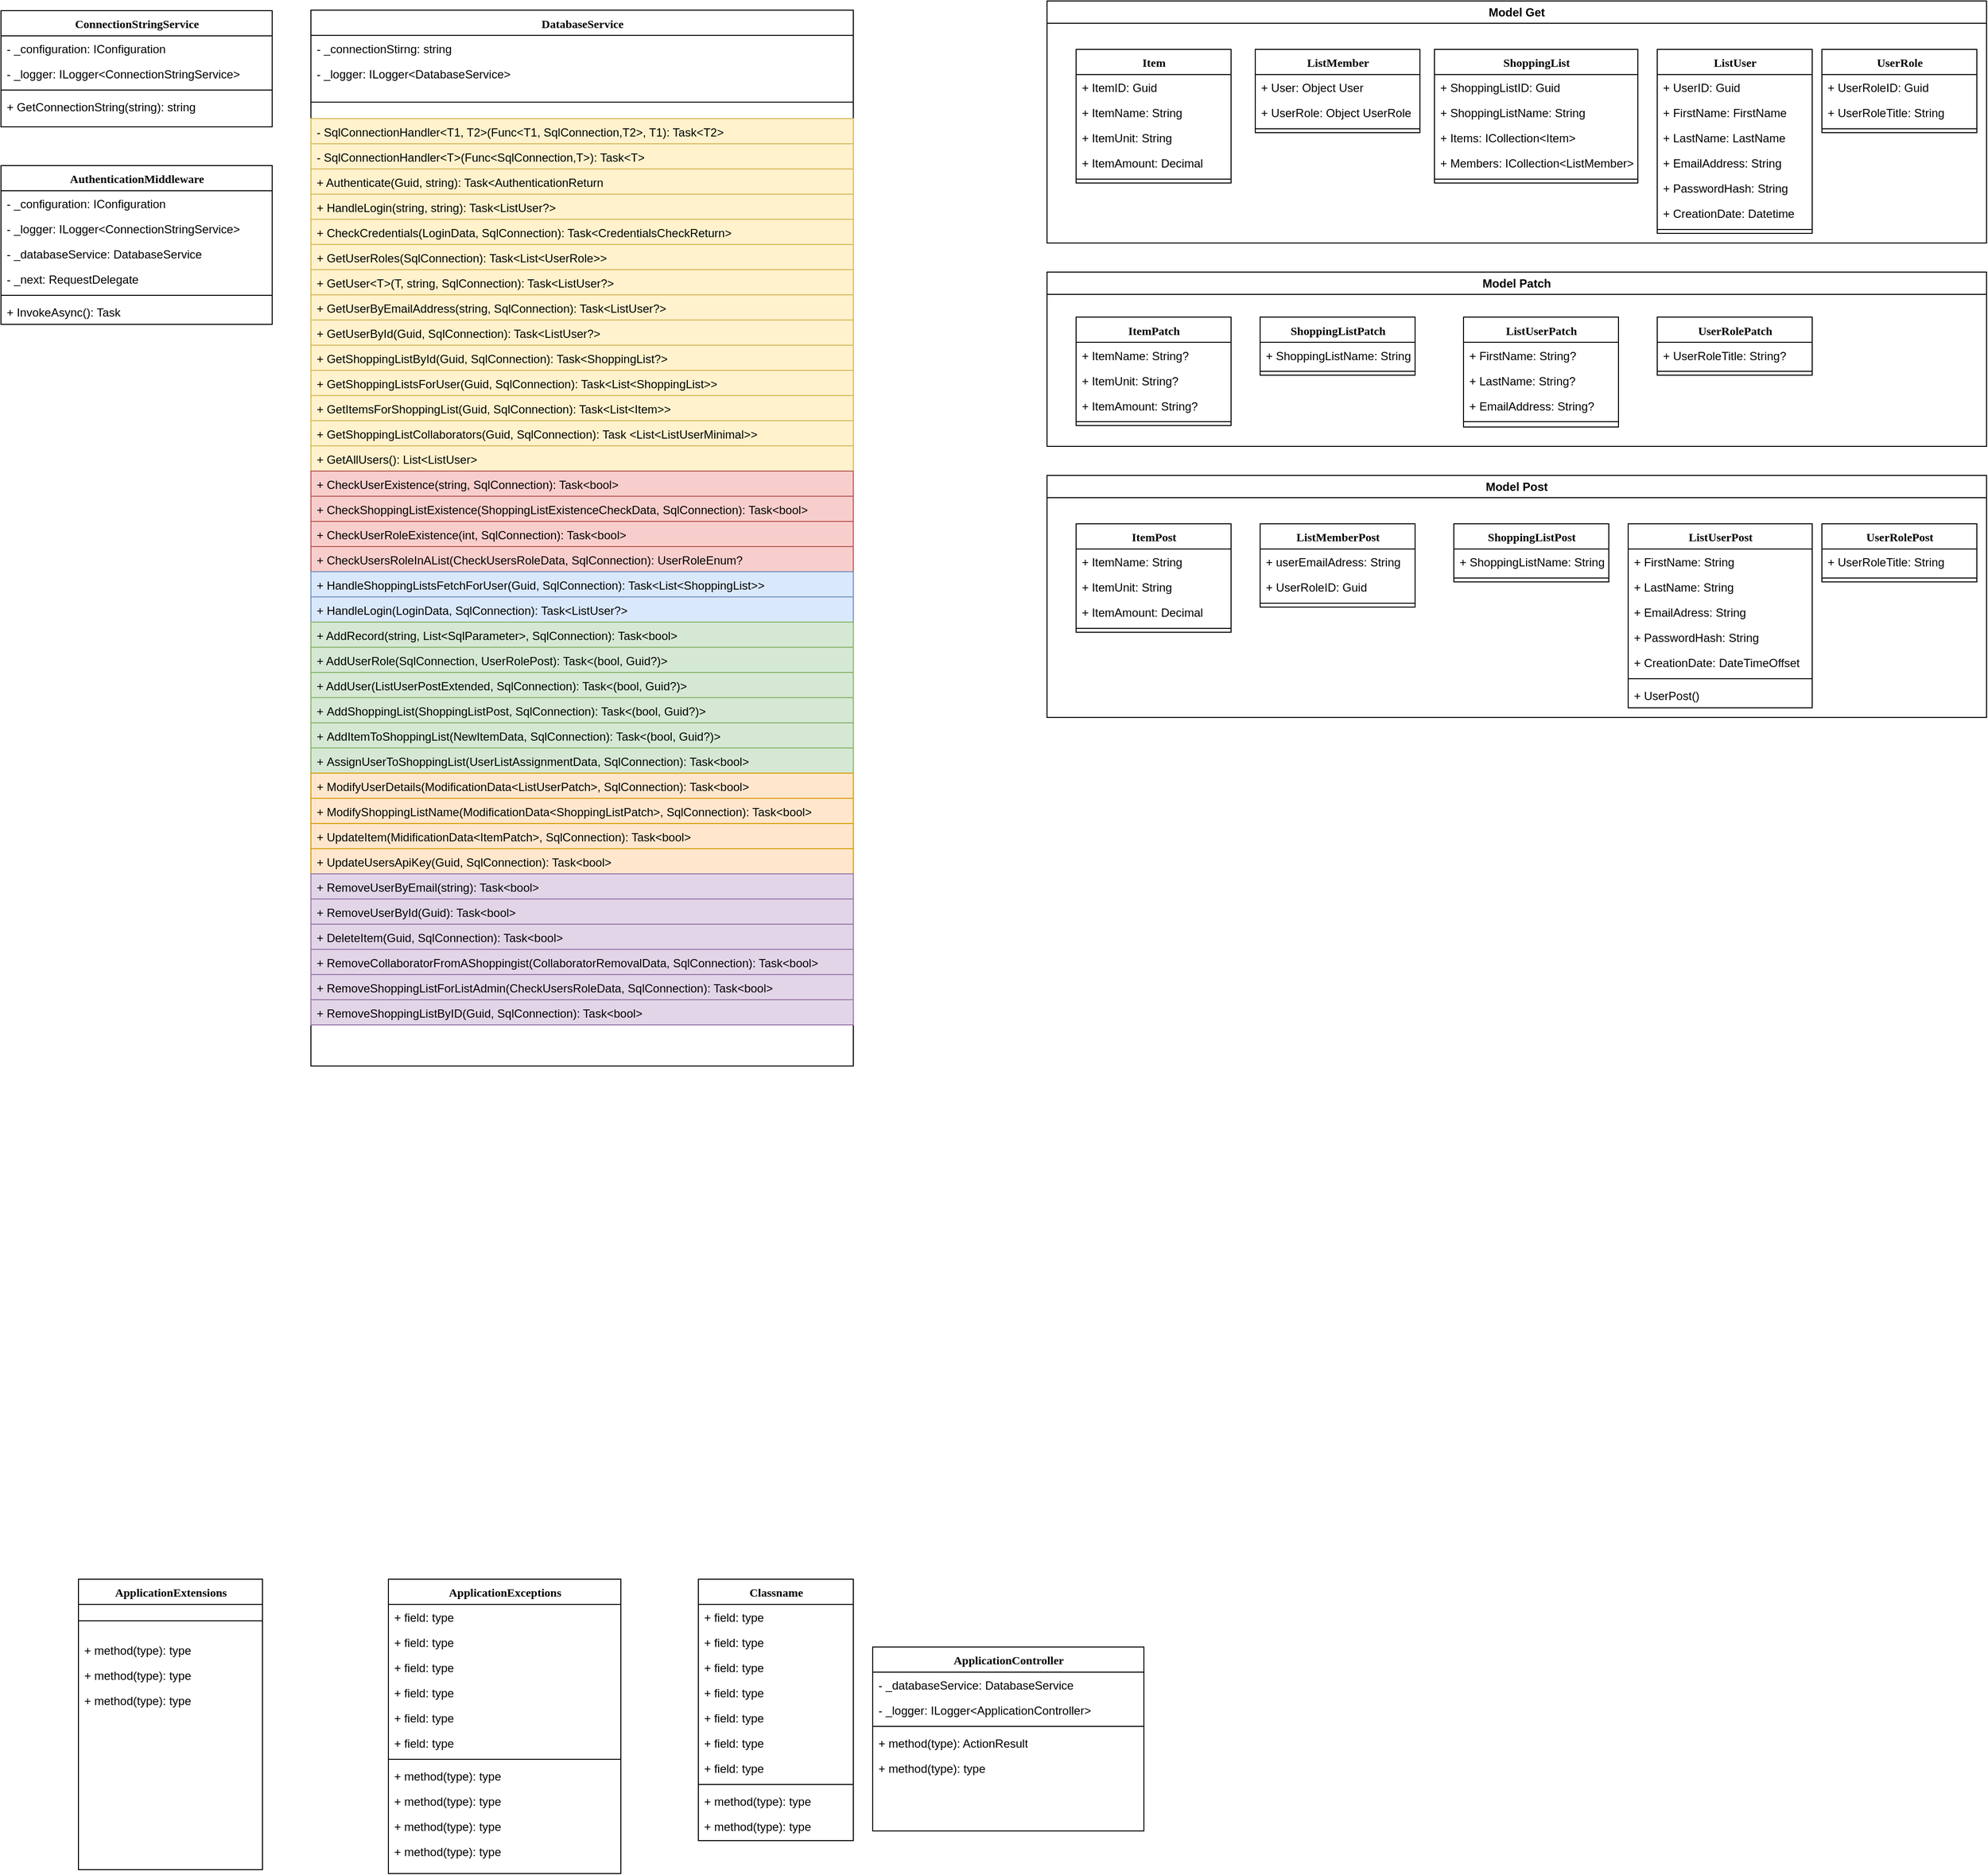 <mxfile version="22.1.2" type="device">
  <diagram name="Page-1" id="9f46799a-70d6-7492-0946-bef42562c5a5">
    <mxGraphModel dx="1434" dy="836" grid="1" gridSize="10" guides="1" tooltips="1" connect="1" arrows="1" fold="1" page="1" pageScale="1" pageWidth="1100" pageHeight="850" background="none" math="0" shadow="0">
      <root>
        <mxCell id="0" />
        <mxCell id="1" parent="0" />
        <mxCell id="78961159f06e98e8-17" value="ConnectionStringService" style="swimlane;html=1;fontStyle=1;align=center;verticalAlign=top;childLayout=stackLayout;horizontal=1;startSize=26;horizontalStack=0;resizeParent=1;resizeLast=0;collapsible=1;marginBottom=0;swimlaneFillColor=#ffffff;rounded=0;shadow=0;comic=0;labelBackgroundColor=none;strokeWidth=1;fillColor=none;fontFamily=Verdana;fontSize=12" parent="1" vertex="1">
          <mxGeometry x="120" y="40" width="280" height="120" as="geometry" />
        </mxCell>
        <mxCell id="78961159f06e98e8-21" value="- _configuration: IConfiguration" style="text;html=1;strokeColor=none;fillColor=none;align=left;verticalAlign=top;spacingLeft=4;spacingRight=4;whiteSpace=wrap;overflow=hidden;rotatable=0;points=[[0,0.5],[1,0.5]];portConstraint=eastwest;" parent="78961159f06e98e8-17" vertex="1">
          <mxGeometry y="26" width="280" height="26" as="geometry" />
        </mxCell>
        <mxCell id="5V_9Hdcf_Tw1BaC_b9wS-1" value="- _logger: ILogger&amp;lt;ConnectionStringService&amp;gt;" style="text;html=1;strokeColor=none;fillColor=none;align=left;verticalAlign=top;spacingLeft=4;spacingRight=4;whiteSpace=wrap;overflow=hidden;rotatable=0;points=[[0,0.5],[1,0.5]];portConstraint=eastwest;" parent="78961159f06e98e8-17" vertex="1">
          <mxGeometry y="52" width="280" height="26" as="geometry" />
        </mxCell>
        <mxCell id="78961159f06e98e8-19" value="" style="line;html=1;strokeWidth=1;fillColor=none;align=left;verticalAlign=middle;spacingTop=-1;spacingLeft=3;spacingRight=3;rotatable=0;labelPosition=right;points=[];portConstraint=eastwest;" parent="78961159f06e98e8-17" vertex="1">
          <mxGeometry y="78" width="280" height="8" as="geometry" />
        </mxCell>
        <mxCell id="78961159f06e98e8-20" value="+ GetConnectionString(string): string" style="text;html=1;strokeColor=none;fillColor=none;align=left;verticalAlign=top;spacingLeft=4;spacingRight=4;whiteSpace=wrap;overflow=hidden;rotatable=0;points=[[0,0.5],[1,0.5]];portConstraint=eastwest;" parent="78961159f06e98e8-17" vertex="1">
          <mxGeometry y="86" width="280" height="26" as="geometry" />
        </mxCell>
        <mxCell id="78961159f06e98e8-30" value="DatabaseService" style="swimlane;html=1;fontStyle=1;align=center;verticalAlign=top;childLayout=stackLayout;horizontal=1;startSize=26;horizontalStack=0;resizeParent=1;resizeLast=0;collapsible=1;marginBottom=0;swimlaneFillColor=#ffffff;rounded=0;shadow=0;comic=0;labelBackgroundColor=none;strokeWidth=1;fillColor=none;fontFamily=Verdana;fontSize=12" parent="1" vertex="1">
          <mxGeometry x="440" y="39.5" width="560" height="1090.5" as="geometry" />
        </mxCell>
        <mxCell id="78961159f06e98e8-31" value="- _connectionStirng: string" style="text;html=1;strokeColor=none;fillColor=none;align=left;verticalAlign=top;spacingLeft=4;spacingRight=4;whiteSpace=wrap;overflow=hidden;rotatable=0;points=[[0,0.5],[1,0.5]];portConstraint=eastwest;" parent="78961159f06e98e8-30" vertex="1">
          <mxGeometry y="26" width="560" height="26" as="geometry" />
        </mxCell>
        <mxCell id="78961159f06e98e8-32" value="- _logger: ILogger&amp;lt;DatabaseService&amp;gt;" style="text;html=1;strokeColor=none;fillColor=none;align=left;verticalAlign=top;spacingLeft=4;spacingRight=4;whiteSpace=wrap;overflow=hidden;rotatable=0;points=[[0,0.5],[1,0.5]];portConstraint=eastwest;" parent="78961159f06e98e8-30" vertex="1">
          <mxGeometry y="52" width="560" height="26" as="geometry" />
        </mxCell>
        <mxCell id="78961159f06e98e8-38" value="" style="line;html=1;strokeWidth=1;fillColor=none;align=left;verticalAlign=middle;spacingTop=-1;spacingLeft=3;spacingRight=3;rotatable=0;labelPosition=right;points=[];portConstraint=eastwest;" parent="78961159f06e98e8-30" vertex="1">
          <mxGeometry y="78" width="560" height="34" as="geometry" />
        </mxCell>
        <mxCell id="78961159f06e98e8-39" value="- SqlConnectionHandler&amp;lt;T1, T2&amp;gt;(Func&amp;lt;T1, SqlConnection,T2&amp;gt;, T1): Task&amp;lt;T2&amp;gt;" style="text;html=1;strokeColor=#d6b656;fillColor=#fff2cc;align=left;verticalAlign=top;spacingLeft=4;spacingRight=4;whiteSpace=wrap;overflow=hidden;rotatable=0;points=[[0,0.5],[1,0.5]];portConstraint=eastwest;" parent="78961159f06e98e8-30" vertex="1">
          <mxGeometry y="112" width="560" height="26" as="geometry" />
        </mxCell>
        <mxCell id="BM2cI0OJEkIxT13J2v_g-1" value="- SqlConnectionHandler&amp;lt;T&amp;gt;(Func&amp;lt;SqlConnection,T&amp;gt;): Task&amp;lt;T&amp;gt;" style="text;html=1;strokeColor=#d6b656;fillColor=#fff2cc;align=left;verticalAlign=top;spacingLeft=4;spacingRight=4;whiteSpace=wrap;overflow=hidden;rotatable=0;points=[[0,0.5],[1,0.5]];portConstraint=eastwest;" vertex="1" parent="78961159f06e98e8-30">
          <mxGeometry y="138" width="560" height="26" as="geometry" />
        </mxCell>
        <mxCell id="5V_9Hdcf_Tw1BaC_b9wS-31" value="+ Authenticate(Guid, string): Task&amp;lt;AuthenticationReturn&lt;br&gt;&amp;gt;" style="text;html=1;strokeColor=#d6b656;fillColor=#fff2cc;align=left;verticalAlign=top;spacingLeft=4;spacingRight=4;whiteSpace=wrap;overflow=hidden;rotatable=0;points=[[0,0.5],[1,0.5]];portConstraint=eastwest;" parent="78961159f06e98e8-30" vertex="1">
          <mxGeometry y="164" width="560" height="26" as="geometry" />
        </mxCell>
        <mxCell id="5V_9Hdcf_Tw1BaC_b9wS-41" value="+ HandleLogin(string, string): Task&amp;lt;ListUser?&amp;gt;" style="text;html=1;strokeColor=#d6b656;fillColor=#fff2cc;align=left;verticalAlign=top;spacingLeft=4;spacingRight=4;whiteSpace=wrap;overflow=hidden;rotatable=0;points=[[0,0.5],[1,0.5]];portConstraint=eastwest;" parent="78961159f06e98e8-30" vertex="1">
          <mxGeometry y="190" width="560" height="26" as="geometry" />
        </mxCell>
        <mxCell id="BM2cI0OJEkIxT13J2v_g-2" value="+ CheckCredentials(LoginData, SqlConnection): Task&amp;lt;CredentialsCheckReturn&amp;gt;" style="text;html=1;strokeColor=#d6b656;fillColor=#fff2cc;align=left;verticalAlign=top;spacingLeft=4;spacingRight=4;whiteSpace=wrap;overflow=hidden;rotatable=0;points=[[0,0.5],[1,0.5]];portConstraint=eastwest;" vertex="1" parent="78961159f06e98e8-30">
          <mxGeometry y="216" width="560" height="26" as="geometry" />
        </mxCell>
        <mxCell id="5V_9Hdcf_Tw1BaC_b9wS-20" value="+ GetUserRoles(SqlConnection): Task&amp;lt;List&amp;lt;UserRole&amp;gt;&amp;gt;" style="text;html=1;strokeColor=#d6b656;fillColor=#fff2cc;align=left;verticalAlign=top;spacingLeft=4;spacingRight=4;whiteSpace=wrap;overflow=hidden;rotatable=0;points=[[0,0.5],[1,0.5]];portConstraint=eastwest;" parent="78961159f06e98e8-30" vertex="1">
          <mxGeometry y="242" width="560" height="26" as="geometry" />
        </mxCell>
        <mxCell id="5V_9Hdcf_Tw1BaC_b9wS-17" value="+ GetUser&amp;lt;T&amp;gt;(T, string, SqlConnection): Task&amp;lt;ListUser?&amp;gt;" style="text;html=1;strokeColor=#d6b656;fillColor=#fff2cc;align=left;verticalAlign=top;spacingLeft=4;spacingRight=4;whiteSpace=wrap;overflow=hidden;rotatable=0;points=[[0,0.5],[1,0.5]];portConstraint=eastwest;" parent="78961159f06e98e8-30" vertex="1">
          <mxGeometry y="268" width="560" height="26" as="geometry" />
        </mxCell>
        <mxCell id="BM2cI0OJEkIxT13J2v_g-4" value="+ GetUserByEmailAddress(string, SqlConnection): Task&amp;lt;ListUser?&amp;gt;" style="text;html=1;strokeColor=#d6b656;fillColor=#fff2cc;align=left;verticalAlign=top;spacingLeft=4;spacingRight=4;whiteSpace=wrap;overflow=hidden;rotatable=0;points=[[0,0.5],[1,0.5]];portConstraint=eastwest;" vertex="1" parent="78961159f06e98e8-30">
          <mxGeometry y="294" width="560" height="26" as="geometry" />
        </mxCell>
        <mxCell id="BM2cI0OJEkIxT13J2v_g-3" value="+ GetUserById(Guid, SqlConnection): Task&amp;lt;ListUser?&amp;gt;" style="text;html=1;strokeColor=#d6b656;fillColor=#fff2cc;align=left;verticalAlign=top;spacingLeft=4;spacingRight=4;whiteSpace=wrap;overflow=hidden;rotatable=0;points=[[0,0.5],[1,0.5]];portConstraint=eastwest;" vertex="1" parent="78961159f06e98e8-30">
          <mxGeometry y="320" width="560" height="26" as="geometry" />
        </mxCell>
        <mxCell id="5V_9Hdcf_Tw1BaC_b9wS-19" value="+ GetShoppingListById(Guid, SqlConnection): Task&amp;lt;ShoppingList?&amp;gt;" style="text;html=1;strokeColor=#d6b656;fillColor=#fff2cc;align=left;verticalAlign=top;spacingLeft=4;spacingRight=4;whiteSpace=wrap;overflow=hidden;rotatable=0;points=[[0,0.5],[1,0.5]];portConstraint=eastwest;" parent="78961159f06e98e8-30" vertex="1">
          <mxGeometry y="346" width="560" height="26" as="geometry" />
        </mxCell>
        <mxCell id="5V_9Hdcf_Tw1BaC_b9wS-18" value="+ GetShoppingListsForUser(Guid, SqlConnection): Task&amp;lt;List&amp;lt;ShoppingList&amp;gt;&amp;gt;" style="text;html=1;strokeColor=#d6b656;fillColor=#fff2cc;align=left;verticalAlign=top;spacingLeft=4;spacingRight=4;whiteSpace=wrap;overflow=hidden;rotatable=0;points=[[0,0.5],[1,0.5]];portConstraint=eastwest;" parent="78961159f06e98e8-30" vertex="1">
          <mxGeometry y="372" width="560" height="26" as="geometry" />
        </mxCell>
        <mxCell id="BM2cI0OJEkIxT13J2v_g-5" value="+ GetItemsForShoppingList(Guid, SqlConnection): Task&amp;lt;List&amp;lt;Item&amp;gt;&amp;gt;" style="text;html=1;strokeColor=#d6b656;fillColor=#fff2cc;align=left;verticalAlign=top;spacingLeft=4;spacingRight=4;whiteSpace=wrap;overflow=hidden;rotatable=0;points=[[0,0.5],[1,0.5]];portConstraint=eastwest;" vertex="1" parent="78961159f06e98e8-30">
          <mxGeometry y="398" width="560" height="26" as="geometry" />
        </mxCell>
        <mxCell id="BM2cI0OJEkIxT13J2v_g-6" value="+ GetShoppingListCollaborators(Guid, SqlConnection): Task &amp;lt;List&amp;lt;ListUserMinimal&amp;gt;&amp;gt;" style="text;html=1;strokeColor=#d6b656;fillColor=#fff2cc;align=left;verticalAlign=top;spacingLeft=4;spacingRight=4;whiteSpace=wrap;overflow=hidden;rotatable=0;points=[[0,0.5],[1,0.5]];portConstraint=eastwest;" vertex="1" parent="78961159f06e98e8-30">
          <mxGeometry y="424" width="560" height="26" as="geometry" />
        </mxCell>
        <mxCell id="5V_9Hdcf_Tw1BaC_b9wS-21" value="+ GetAllUsers(): List&amp;lt;ListUser&amp;gt;" style="text;html=1;strokeColor=#d6b656;fillColor=#fff2cc;align=left;verticalAlign=top;spacingLeft=4;spacingRight=4;whiteSpace=wrap;overflow=hidden;rotatable=0;points=[[0,0.5],[1,0.5]];portConstraint=eastwest;" parent="78961159f06e98e8-30" vertex="1">
          <mxGeometry y="450" width="560" height="26" as="geometry" />
        </mxCell>
        <mxCell id="5V_9Hdcf_Tw1BaC_b9wS-30" value="+ CheckUserExistence(string, SqlConnection): Task&amp;lt;bool&amp;gt;" style="text;html=1;strokeColor=#b85450;fillColor=#f8cecc;align=left;verticalAlign=top;spacingLeft=4;spacingRight=4;whiteSpace=wrap;overflow=hidden;rotatable=0;points=[[0,0.5],[1,0.5]];portConstraint=eastwest;" parent="78961159f06e98e8-30" vertex="1">
          <mxGeometry y="476" width="560" height="26" as="geometry" />
        </mxCell>
        <mxCell id="BM2cI0OJEkIxT13J2v_g-7" value="+ CheckShoppingListExistence(ShoppingListExistenceCheckData, SqlConnection): Task&amp;lt;bool&amp;gt;" style="text;html=1;strokeColor=#b85450;fillColor=#f8cecc;align=left;verticalAlign=top;spacingLeft=4;spacingRight=4;whiteSpace=wrap;overflow=hidden;rotatable=0;points=[[0,0.5],[1,0.5]];portConstraint=eastwest;" vertex="1" parent="78961159f06e98e8-30">
          <mxGeometry y="502" width="560" height="26" as="geometry" />
        </mxCell>
        <mxCell id="BM2cI0OJEkIxT13J2v_g-8" value="+ CheckUserRoleExistence(int, SqlConnection): Task&amp;lt;bool&amp;gt;" style="text;html=1;strokeColor=#b85450;fillColor=#f8cecc;align=left;verticalAlign=top;spacingLeft=4;spacingRight=4;whiteSpace=wrap;overflow=hidden;rotatable=0;points=[[0,0.5],[1,0.5]];portConstraint=eastwest;" vertex="1" parent="78961159f06e98e8-30">
          <mxGeometry y="528" width="560" height="26" as="geometry" />
        </mxCell>
        <mxCell id="5V_9Hdcf_Tw1BaC_b9wS-42" value="+ CheckUsersRoleInAList(CheckUsersRoleData, SqlConnection): UserRoleEnum?" style="text;html=1;strokeColor=#b85450;fillColor=#f8cecc;align=left;verticalAlign=top;spacingLeft=4;spacingRight=4;whiteSpace=wrap;overflow=hidden;rotatable=0;points=[[0,0.5],[1,0.5]];portConstraint=eastwest;" parent="78961159f06e98e8-30" vertex="1">
          <mxGeometry y="554" width="560" height="26" as="geometry" />
        </mxCell>
        <mxCell id="BM2cI0OJEkIxT13J2v_g-10" value="+&amp;nbsp;HandleShoppingListsFetchForUser(Guid, SqlConnection): Task&amp;lt;List&amp;lt;ShoppingList&amp;gt;&amp;gt;" style="text;html=1;strokeColor=#6c8ebf;fillColor=#dae8fc;align=left;verticalAlign=top;spacingLeft=4;spacingRight=4;whiteSpace=wrap;overflow=hidden;rotatable=0;points=[[0,0.5],[1,0.5]];portConstraint=eastwest;" vertex="1" parent="78961159f06e98e8-30">
          <mxGeometry y="580" width="560" height="26" as="geometry" />
        </mxCell>
        <mxCell id="BM2cI0OJEkIxT13J2v_g-9" value="+ HandleLogin(LoginData, SqlConnection): Task&amp;lt;ListUser?&amp;gt;" style="text;html=1;strokeColor=#6c8ebf;fillColor=#dae8fc;align=left;verticalAlign=top;spacingLeft=4;spacingRight=4;whiteSpace=wrap;overflow=hidden;rotatable=0;points=[[0,0.5],[1,0.5]];portConstraint=eastwest;" vertex="1" parent="78961159f06e98e8-30">
          <mxGeometry y="606" width="560" height="26" as="geometry" />
        </mxCell>
        <mxCell id="BM2cI0OJEkIxT13J2v_g-11" value="+ AddRecord(string, List&amp;lt;SqlParameter&amp;gt;, SqlConnection): Task&amp;lt;bool&amp;gt;" style="text;html=1;strokeColor=#82b366;fillColor=#d5e8d4;align=left;verticalAlign=top;spacingLeft=4;spacingRight=4;whiteSpace=wrap;overflow=hidden;rotatable=0;points=[[0,0.5],[1,0.5]];portConstraint=eastwest;" vertex="1" parent="78961159f06e98e8-30">
          <mxGeometry y="632" width="560" height="26" as="geometry" />
        </mxCell>
        <mxCell id="5V_9Hdcf_Tw1BaC_b9wS-15" value="+ AddUserRole(SqlConnection, UserRolePost): Task&amp;lt;(bool, Guid?)&amp;gt;" style="text;html=1;strokeColor=#82b366;fillColor=#d5e8d4;align=left;verticalAlign=top;spacingLeft=4;spacingRight=4;whiteSpace=wrap;overflow=hidden;rotatable=0;points=[[0,0.5],[1,0.5]];portConstraint=eastwest;" parent="78961159f06e98e8-30" vertex="1">
          <mxGeometry y="658" width="560" height="26" as="geometry" />
        </mxCell>
        <mxCell id="78961159f06e98e8-40" value="+ AddUser(ListUserPostExtended, SqlConnection&lt;span style=&quot;background-color: initial;&quot;&gt;): Task&amp;lt;(bool, Guid?)&amp;gt;&lt;/span&gt;" style="text;html=1;strokeColor=#82b366;fillColor=#d5e8d4;align=left;verticalAlign=top;spacingLeft=4;spacingRight=4;whiteSpace=wrap;overflow=hidden;rotatable=0;points=[[0,0.5],[1,0.5]];portConstraint=eastwest;" parent="78961159f06e98e8-30" vertex="1">
          <mxGeometry y="684" width="560" height="26" as="geometry" />
        </mxCell>
        <mxCell id="78961159f06e98e8-42" value="+&amp;nbsp;AddShoppingList&lt;span style=&quot;background-color: initial;&quot;&gt;(ShoppingListPost, SqlConnection): Task&amp;lt;(bool, Guid?)&amp;gt;&lt;/span&gt;" style="text;html=1;strokeColor=#82b366;fillColor=#d5e8d4;align=left;verticalAlign=top;spacingLeft=4;spacingRight=4;whiteSpace=wrap;overflow=hidden;rotatable=0;points=[[0,0.5],[1,0.5]];portConstraint=eastwest;" parent="78961159f06e98e8-30" vertex="1">
          <mxGeometry y="710" width="560" height="26" as="geometry" />
        </mxCell>
        <mxCell id="5V_9Hdcf_Tw1BaC_b9wS-9" value="+&amp;nbsp;AddItemToShoppingList&lt;span style=&quot;background-color: initial;&quot;&gt;(NewItemData, SqlConnection): Task&amp;lt;(bool, Guid?)&amp;gt;&lt;/span&gt;" style="text;html=1;strokeColor=#82b366;fillColor=#d5e8d4;align=left;verticalAlign=top;spacingLeft=4;spacingRight=4;whiteSpace=wrap;overflow=hidden;rotatable=0;points=[[0,0.5],[1,0.5]];portConstraint=eastwest;" parent="78961159f06e98e8-30" vertex="1">
          <mxGeometry y="736" width="560" height="26" as="geometry" />
        </mxCell>
        <mxCell id="5V_9Hdcf_Tw1BaC_b9wS-7" value="+&amp;nbsp;AssignUserToShoppingList&lt;span style=&quot;background-color: initial;&quot;&gt;(UserListAssignmentData, SqlConnection): Task&amp;lt;bool&amp;gt;&lt;/span&gt;" style="text;html=1;strokeColor=#82b366;fillColor=#d5e8d4;align=left;verticalAlign=top;spacingLeft=4;spacingRight=4;whiteSpace=wrap;overflow=hidden;rotatable=0;points=[[0,0.5],[1,0.5]];portConstraint=eastwest;" parent="78961159f06e98e8-30" vertex="1">
          <mxGeometry y="762" width="560" height="26" as="geometry" />
        </mxCell>
        <mxCell id="5V_9Hdcf_Tw1BaC_b9wS-10" value="+ ModifyUserDetails(ModificationData&amp;lt;ListUserPatch&amp;gt;, SqlConnection&lt;span style=&quot;background-color: initial;&quot;&gt;): Task&amp;lt;bool&amp;gt;&lt;/span&gt;" style="text;html=1;strokeColor=#d79b00;fillColor=#ffe6cc;align=left;verticalAlign=top;spacingLeft=4;spacingRight=4;whiteSpace=wrap;overflow=hidden;rotatable=0;points=[[0,0.5],[1,0.5]];portConstraint=eastwest;" parent="78961159f06e98e8-30" vertex="1">
          <mxGeometry y="788" width="560" height="26" as="geometry" />
        </mxCell>
        <mxCell id="5V_9Hdcf_Tw1BaC_b9wS-14" value="+ ModifyShoppingListName(ModificationData&amp;lt;ShoppingListPatch&amp;gt;, SqlConnection): Task&amp;lt;bool&amp;gt;" style="text;html=1;strokeColor=#d79b00;fillColor=#ffe6cc;align=left;verticalAlign=top;spacingLeft=4;spacingRight=4;whiteSpace=wrap;overflow=hidden;rotatable=0;points=[[0,0.5],[1,0.5]];portConstraint=eastwest;" parent="78961159f06e98e8-30" vertex="1">
          <mxGeometry y="814" width="560" height="26" as="geometry" />
        </mxCell>
        <mxCell id="5V_9Hdcf_Tw1BaC_b9wS-8" value="+ UpdateItem(MidificationData&amp;lt;ItemPatch&amp;gt;, SqlConnection): Task&amp;lt;bool&amp;gt;" style="text;html=1;strokeColor=#d79b00;fillColor=#ffe6cc;align=left;verticalAlign=top;spacingLeft=4;spacingRight=4;whiteSpace=wrap;overflow=hidden;rotatable=0;points=[[0,0.5],[1,0.5]];portConstraint=eastwest;" parent="78961159f06e98e8-30" vertex="1">
          <mxGeometry y="840" width="560" height="26" as="geometry" />
        </mxCell>
        <mxCell id="BM2cI0OJEkIxT13J2v_g-12" value="+ UpdateUsersApiKey(Guid, SqlConnection): Task&amp;lt;bool&amp;gt;" style="text;html=1;strokeColor=#d79b00;fillColor=#ffe6cc;align=left;verticalAlign=top;spacingLeft=4;spacingRight=4;whiteSpace=wrap;overflow=hidden;rotatable=0;points=[[0,0.5],[1,0.5]];portConstraint=eastwest;" vertex="1" parent="78961159f06e98e8-30">
          <mxGeometry y="866" width="560" height="26" as="geometry" />
        </mxCell>
        <mxCell id="5V_9Hdcf_Tw1BaC_b9wS-22" value="+ RemoveUserByEmail(string): Task&amp;lt;bool&amp;gt;&lt;div&gt;&lt;br&gt;&lt;/div&gt;" style="text;html=1;strokeColor=#9673a6;fillColor=#e1d5e7;align=left;verticalAlign=top;spacingLeft=4;spacingRight=4;whiteSpace=wrap;overflow=hidden;rotatable=0;points=[[0,0.5],[1,0.5]];portConstraint=eastwest;" parent="78961159f06e98e8-30" vertex="1">
          <mxGeometry y="892" width="560" height="26" as="geometry" />
        </mxCell>
        <mxCell id="5V_9Hdcf_Tw1BaC_b9wS-39" value="+ RemoveUserById(Guid): Task&amp;lt;bool&amp;gt;" style="text;html=1;strokeColor=#9673a6;fillColor=#e1d5e7;align=left;verticalAlign=top;spacingLeft=4;spacingRight=4;whiteSpace=wrap;overflow=hidden;rotatable=0;points=[[0,0.5],[1,0.5]];portConstraint=eastwest;" parent="78961159f06e98e8-30" vertex="1">
          <mxGeometry y="918" width="560" height="26" as="geometry" />
        </mxCell>
        <mxCell id="5V_9Hdcf_Tw1BaC_b9wS-24" value="+ DeleteItem(Guid, SqlConnection): Task&amp;lt;bool&amp;gt;" style="text;html=1;strokeColor=#9673a6;fillColor=#e1d5e7;align=left;verticalAlign=top;spacingLeft=4;spacingRight=4;whiteSpace=wrap;overflow=hidden;rotatable=0;points=[[0,0.5],[1,0.5]];portConstraint=eastwest;" parent="78961159f06e98e8-30" vertex="1">
          <mxGeometry y="944" width="560" height="26" as="geometry" />
        </mxCell>
        <mxCell id="5V_9Hdcf_Tw1BaC_b9wS-26" value="+ RemoveCollaboratorFromAShoppingist(CollaboratorRemovalData, SqlConnection): Task&amp;lt;bool&amp;gt;" style="text;html=1;strokeColor=#9673a6;fillColor=#e1d5e7;align=left;verticalAlign=top;spacingLeft=4;spacingRight=4;whiteSpace=wrap;overflow=hidden;rotatable=0;points=[[0,0.5],[1,0.5]];portConstraint=eastwest;" parent="78961159f06e98e8-30" vertex="1">
          <mxGeometry y="970" width="560" height="26" as="geometry" />
        </mxCell>
        <mxCell id="5V_9Hdcf_Tw1BaC_b9wS-28" value="+&amp;nbsp;RemoveShoppingListForListAdmin&lt;span style=&quot;background-color: initial;&quot;&gt;(CheckUsersRoleData, SqlConnection): Task&amp;lt;bool&amp;gt;&lt;/span&gt;" style="text;html=1;strokeColor=#9673a6;fillColor=#e1d5e7;align=left;verticalAlign=top;spacingLeft=4;spacingRight=4;whiteSpace=wrap;overflow=hidden;rotatable=0;points=[[0,0.5],[1,0.5]];portConstraint=eastwest;" parent="78961159f06e98e8-30" vertex="1">
          <mxGeometry y="996" width="560" height="26" as="geometry" />
        </mxCell>
        <mxCell id="5V_9Hdcf_Tw1BaC_b9wS-29" value="+ RemoveShoppingListByID(Guid, SqlConnection): Task&amp;lt;bool&amp;gt;" style="text;html=1;strokeColor=#9673a6;fillColor=#e1d5e7;align=left;verticalAlign=top;spacingLeft=4;spacingRight=4;whiteSpace=wrap;overflow=hidden;rotatable=0;points=[[0,0.5],[1,0.5]];portConstraint=eastwest;" parent="78961159f06e98e8-30" vertex="1">
          <mxGeometry y="1022" width="560" height="26" as="geometry" />
        </mxCell>
        <mxCell id="78961159f06e98e8-43" value="ApplicationController" style="swimlane;html=1;fontStyle=1;align=center;verticalAlign=top;childLayout=stackLayout;horizontal=1;startSize=26;horizontalStack=0;resizeParent=1;resizeLast=0;collapsible=1;marginBottom=0;swimlaneFillColor=#ffffff;rounded=0;shadow=0;comic=0;labelBackgroundColor=none;strokeWidth=1;fillColor=none;fontFamily=Verdana;fontSize=12" parent="1" vertex="1">
          <mxGeometry x="1020" y="1730" width="280" height="190" as="geometry" />
        </mxCell>
        <mxCell id="78961159f06e98e8-44" value="- _databaseService: DatabaseService" style="text;html=1;strokeColor=none;fillColor=none;align=left;verticalAlign=top;spacingLeft=4;spacingRight=4;whiteSpace=wrap;overflow=hidden;rotatable=0;points=[[0,0.5],[1,0.5]];portConstraint=eastwest;" parent="78961159f06e98e8-43" vertex="1">
          <mxGeometry y="26" width="280" height="26" as="geometry" />
        </mxCell>
        <mxCell id="78961159f06e98e8-45" value="- _logger: ILogger&amp;lt;ApplicationController&amp;gt;" style="text;html=1;strokeColor=none;fillColor=none;align=left;verticalAlign=top;spacingLeft=4;spacingRight=4;whiteSpace=wrap;overflow=hidden;rotatable=0;points=[[0,0.5],[1,0.5]];portConstraint=eastwest;" parent="78961159f06e98e8-43" vertex="1">
          <mxGeometry y="52" width="280" height="26" as="geometry" />
        </mxCell>
        <mxCell id="78961159f06e98e8-51" value="" style="line;html=1;strokeWidth=1;fillColor=none;align=left;verticalAlign=middle;spacingTop=-1;spacingLeft=3;spacingRight=3;rotatable=0;labelPosition=right;points=[];portConstraint=eastwest;" parent="78961159f06e98e8-43" vertex="1">
          <mxGeometry y="78" width="280" height="8" as="geometry" />
        </mxCell>
        <mxCell id="78961159f06e98e8-52" value="+ method(type): ActionResult" style="text;html=1;strokeColor=none;fillColor=none;align=left;verticalAlign=top;spacingLeft=4;spacingRight=4;whiteSpace=wrap;overflow=hidden;rotatable=0;points=[[0,0.5],[1,0.5]];portConstraint=eastwest;" parent="78961159f06e98e8-43" vertex="1">
          <mxGeometry y="86" width="280" height="26" as="geometry" />
        </mxCell>
        <mxCell id="78961159f06e98e8-53" value="+ method(type): type" style="text;html=1;strokeColor=none;fillColor=none;align=left;verticalAlign=top;spacingLeft=4;spacingRight=4;whiteSpace=wrap;overflow=hidden;rotatable=0;points=[[0,0.5],[1,0.5]];portConstraint=eastwest;" parent="78961159f06e98e8-43" vertex="1">
          <mxGeometry y="112" width="280" height="26" as="geometry" />
        </mxCell>
        <mxCell id="78961159f06e98e8-56" value="ApplicationExtensions" style="swimlane;html=1;fontStyle=1;align=center;verticalAlign=top;childLayout=stackLayout;horizontal=1;startSize=26;horizontalStack=0;resizeParent=1;resizeLast=0;collapsible=1;marginBottom=0;swimlaneFillColor=#ffffff;rounded=0;shadow=0;comic=0;labelBackgroundColor=none;strokeWidth=1;fillColor=none;fontFamily=Verdana;fontSize=12" parent="1" vertex="1">
          <mxGeometry x="200" y="1660" width="190" height="300" as="geometry" />
        </mxCell>
        <mxCell id="78961159f06e98e8-64" value="" style="line;html=1;strokeWidth=1;fillColor=none;align=left;verticalAlign=middle;spacingTop=-1;spacingLeft=3;spacingRight=3;rotatable=0;labelPosition=right;points=[];portConstraint=eastwest;" parent="78961159f06e98e8-56" vertex="1">
          <mxGeometry y="26" width="190" height="34" as="geometry" />
        </mxCell>
        <mxCell id="78961159f06e98e8-65" value="+ method(type): type" style="text;html=1;strokeColor=none;fillColor=none;align=left;verticalAlign=top;spacingLeft=4;spacingRight=4;whiteSpace=wrap;overflow=hidden;rotatable=0;points=[[0,0.5],[1,0.5]];portConstraint=eastwest;" parent="78961159f06e98e8-56" vertex="1">
          <mxGeometry y="60" width="190" height="26" as="geometry" />
        </mxCell>
        <mxCell id="78961159f06e98e8-66" value="+ method(type): type" style="text;html=1;strokeColor=none;fillColor=none;align=left;verticalAlign=top;spacingLeft=4;spacingRight=4;whiteSpace=wrap;overflow=hidden;rotatable=0;points=[[0,0.5],[1,0.5]];portConstraint=eastwest;" parent="78961159f06e98e8-56" vertex="1">
          <mxGeometry y="86" width="190" height="26" as="geometry" />
        </mxCell>
        <mxCell id="78961159f06e98e8-68" value="+ method(type): type" style="text;html=1;strokeColor=none;fillColor=none;align=left;verticalAlign=top;spacingLeft=4;spacingRight=4;whiteSpace=wrap;overflow=hidden;rotatable=0;points=[[0,0.5],[1,0.5]];portConstraint=eastwest;" parent="78961159f06e98e8-56" vertex="1">
          <mxGeometry y="112" width="190" height="26" as="geometry" />
        </mxCell>
        <mxCell id="78961159f06e98e8-69" value="ApplicationExceptions" style="swimlane;html=1;fontStyle=1;align=center;verticalAlign=top;childLayout=stackLayout;horizontal=1;startSize=26;horizontalStack=0;resizeParent=1;resizeLast=0;collapsible=1;marginBottom=0;swimlaneFillColor=#ffffff;rounded=0;shadow=0;comic=0;labelBackgroundColor=none;strokeWidth=1;fillColor=none;fontFamily=Verdana;fontSize=12" parent="1" vertex="1">
          <mxGeometry x="520" y="1660" width="240" height="304" as="geometry" />
        </mxCell>
        <mxCell id="78961159f06e98e8-70" value="+ field: type" style="text;html=1;strokeColor=none;fillColor=none;align=left;verticalAlign=top;spacingLeft=4;spacingRight=4;whiteSpace=wrap;overflow=hidden;rotatable=0;points=[[0,0.5],[1,0.5]];portConstraint=eastwest;" parent="78961159f06e98e8-69" vertex="1">
          <mxGeometry y="26" width="240" height="26" as="geometry" />
        </mxCell>
        <mxCell id="78961159f06e98e8-71" value="+ field: type" style="text;html=1;strokeColor=none;fillColor=none;align=left;verticalAlign=top;spacingLeft=4;spacingRight=4;whiteSpace=wrap;overflow=hidden;rotatable=0;points=[[0,0.5],[1,0.5]];portConstraint=eastwest;" parent="78961159f06e98e8-69" vertex="1">
          <mxGeometry y="52" width="240" height="26" as="geometry" />
        </mxCell>
        <mxCell id="78961159f06e98e8-72" value="+ field: type" style="text;html=1;strokeColor=none;fillColor=none;align=left;verticalAlign=top;spacingLeft=4;spacingRight=4;whiteSpace=wrap;overflow=hidden;rotatable=0;points=[[0,0.5],[1,0.5]];portConstraint=eastwest;" parent="78961159f06e98e8-69" vertex="1">
          <mxGeometry y="78" width="240" height="26" as="geometry" />
        </mxCell>
        <mxCell id="78961159f06e98e8-74" value="+ field: type" style="text;html=1;strokeColor=none;fillColor=none;align=left;verticalAlign=top;spacingLeft=4;spacingRight=4;whiteSpace=wrap;overflow=hidden;rotatable=0;points=[[0,0.5],[1,0.5]];portConstraint=eastwest;" parent="78961159f06e98e8-69" vertex="1">
          <mxGeometry y="104" width="240" height="26" as="geometry" />
        </mxCell>
        <mxCell id="78961159f06e98e8-75" value="+ field: type" style="text;html=1;strokeColor=none;fillColor=none;align=left;verticalAlign=top;spacingLeft=4;spacingRight=4;whiteSpace=wrap;overflow=hidden;rotatable=0;points=[[0,0.5],[1,0.5]];portConstraint=eastwest;" parent="78961159f06e98e8-69" vertex="1">
          <mxGeometry y="130" width="240" height="26" as="geometry" />
        </mxCell>
        <mxCell id="78961159f06e98e8-76" value="+ field: type" style="text;html=1;strokeColor=none;fillColor=none;align=left;verticalAlign=top;spacingLeft=4;spacingRight=4;whiteSpace=wrap;overflow=hidden;rotatable=0;points=[[0,0.5],[1,0.5]];portConstraint=eastwest;" parent="78961159f06e98e8-69" vertex="1">
          <mxGeometry y="156" width="240" height="26" as="geometry" />
        </mxCell>
        <mxCell id="78961159f06e98e8-77" value="" style="line;html=1;strokeWidth=1;fillColor=none;align=left;verticalAlign=middle;spacingTop=-1;spacingLeft=3;spacingRight=3;rotatable=0;labelPosition=right;points=[];portConstraint=eastwest;" parent="78961159f06e98e8-69" vertex="1">
          <mxGeometry y="182" width="240" height="8" as="geometry" />
        </mxCell>
        <mxCell id="78961159f06e98e8-78" value="+ method(type): type" style="text;html=1;strokeColor=none;fillColor=none;align=left;verticalAlign=top;spacingLeft=4;spacingRight=4;whiteSpace=wrap;overflow=hidden;rotatable=0;points=[[0,0.5],[1,0.5]];portConstraint=eastwest;" parent="78961159f06e98e8-69" vertex="1">
          <mxGeometry y="190" width="240" height="26" as="geometry" />
        </mxCell>
        <mxCell id="78961159f06e98e8-79" value="+ method(type): type" style="text;html=1;strokeColor=none;fillColor=none;align=left;verticalAlign=top;spacingLeft=4;spacingRight=4;whiteSpace=wrap;overflow=hidden;rotatable=0;points=[[0,0.5],[1,0.5]];portConstraint=eastwest;" parent="78961159f06e98e8-69" vertex="1">
          <mxGeometry y="216" width="240" height="26" as="geometry" />
        </mxCell>
        <mxCell id="78961159f06e98e8-80" value="+ method(type): type" style="text;html=1;strokeColor=none;fillColor=none;align=left;verticalAlign=top;spacingLeft=4;spacingRight=4;whiteSpace=wrap;overflow=hidden;rotatable=0;points=[[0,0.5],[1,0.5]];portConstraint=eastwest;" parent="78961159f06e98e8-69" vertex="1">
          <mxGeometry y="242" width="240" height="26" as="geometry" />
        </mxCell>
        <mxCell id="78961159f06e98e8-81" value="+ method(type): type" style="text;html=1;strokeColor=none;fillColor=none;align=left;verticalAlign=top;spacingLeft=4;spacingRight=4;whiteSpace=wrap;overflow=hidden;rotatable=0;points=[[0,0.5],[1,0.5]];portConstraint=eastwest;" parent="78961159f06e98e8-69" vertex="1">
          <mxGeometry y="268" width="240" height="26" as="geometry" />
        </mxCell>
        <mxCell id="78961159f06e98e8-82" value="Classname" style="swimlane;html=1;fontStyle=1;align=center;verticalAlign=top;childLayout=stackLayout;horizontal=1;startSize=26;horizontalStack=0;resizeParent=1;resizeLast=0;collapsible=1;marginBottom=0;swimlaneFillColor=#ffffff;rounded=0;shadow=0;comic=0;labelBackgroundColor=none;strokeWidth=1;fillColor=none;fontFamily=Verdana;fontSize=12" parent="1" vertex="1">
          <mxGeometry x="840" y="1660" width="160" height="270" as="geometry" />
        </mxCell>
        <mxCell id="78961159f06e98e8-83" value="+ field: type" style="text;html=1;strokeColor=none;fillColor=none;align=left;verticalAlign=top;spacingLeft=4;spacingRight=4;whiteSpace=wrap;overflow=hidden;rotatable=0;points=[[0,0.5],[1,0.5]];portConstraint=eastwest;" parent="78961159f06e98e8-82" vertex="1">
          <mxGeometry y="26" width="160" height="26" as="geometry" />
        </mxCell>
        <mxCell id="78961159f06e98e8-84" value="+ field: type" style="text;html=1;strokeColor=none;fillColor=none;align=left;verticalAlign=top;spacingLeft=4;spacingRight=4;whiteSpace=wrap;overflow=hidden;rotatable=0;points=[[0,0.5],[1,0.5]];portConstraint=eastwest;" parent="78961159f06e98e8-82" vertex="1">
          <mxGeometry y="52" width="160" height="26" as="geometry" />
        </mxCell>
        <mxCell id="78961159f06e98e8-85" value="+ field: type" style="text;html=1;strokeColor=none;fillColor=none;align=left;verticalAlign=top;spacingLeft=4;spacingRight=4;whiteSpace=wrap;overflow=hidden;rotatable=0;points=[[0,0.5],[1,0.5]];portConstraint=eastwest;" parent="78961159f06e98e8-82" vertex="1">
          <mxGeometry y="78" width="160" height="26" as="geometry" />
        </mxCell>
        <mxCell id="78961159f06e98e8-86" value="+ field: type" style="text;html=1;strokeColor=none;fillColor=none;align=left;verticalAlign=top;spacingLeft=4;spacingRight=4;whiteSpace=wrap;overflow=hidden;rotatable=0;points=[[0,0.5],[1,0.5]];portConstraint=eastwest;" parent="78961159f06e98e8-82" vertex="1">
          <mxGeometry y="104" width="160" height="26" as="geometry" />
        </mxCell>
        <mxCell id="78961159f06e98e8-87" value="+ field: type" style="text;html=1;strokeColor=none;fillColor=none;align=left;verticalAlign=top;spacingLeft=4;spacingRight=4;whiteSpace=wrap;overflow=hidden;rotatable=0;points=[[0,0.5],[1,0.5]];portConstraint=eastwest;" parent="78961159f06e98e8-82" vertex="1">
          <mxGeometry y="130" width="160" height="26" as="geometry" />
        </mxCell>
        <mxCell id="78961159f06e98e8-88" value="+ field: type" style="text;html=1;strokeColor=none;fillColor=none;align=left;verticalAlign=top;spacingLeft=4;spacingRight=4;whiteSpace=wrap;overflow=hidden;rotatable=0;points=[[0,0.5],[1,0.5]];portConstraint=eastwest;" parent="78961159f06e98e8-82" vertex="1">
          <mxGeometry y="156" width="160" height="26" as="geometry" />
        </mxCell>
        <mxCell id="78961159f06e98e8-89" value="+ field: type" style="text;html=1;strokeColor=none;fillColor=none;align=left;verticalAlign=top;spacingLeft=4;spacingRight=4;whiteSpace=wrap;overflow=hidden;rotatable=0;points=[[0,0.5],[1,0.5]];portConstraint=eastwest;" parent="78961159f06e98e8-82" vertex="1">
          <mxGeometry y="182" width="160" height="26" as="geometry" />
        </mxCell>
        <mxCell id="78961159f06e98e8-90" value="" style="line;html=1;strokeWidth=1;fillColor=none;align=left;verticalAlign=middle;spacingTop=-1;spacingLeft=3;spacingRight=3;rotatable=0;labelPosition=right;points=[];portConstraint=eastwest;" parent="78961159f06e98e8-82" vertex="1">
          <mxGeometry y="208" width="160" height="8" as="geometry" />
        </mxCell>
        <mxCell id="78961159f06e98e8-91" value="+ method(type): type" style="text;html=1;strokeColor=none;fillColor=none;align=left;verticalAlign=top;spacingLeft=4;spacingRight=4;whiteSpace=wrap;overflow=hidden;rotatable=0;points=[[0,0.5],[1,0.5]];portConstraint=eastwest;" parent="78961159f06e98e8-82" vertex="1">
          <mxGeometry y="216" width="160" height="26" as="geometry" />
        </mxCell>
        <mxCell id="78961159f06e98e8-94" value="+ method(type): type" style="text;html=1;strokeColor=none;fillColor=none;align=left;verticalAlign=top;spacingLeft=4;spacingRight=4;whiteSpace=wrap;overflow=hidden;rotatable=0;points=[[0,0.5],[1,0.5]];portConstraint=eastwest;" parent="78961159f06e98e8-82" vertex="1">
          <mxGeometry y="242" width="160" height="26" as="geometry" />
        </mxCell>
        <mxCell id="s80ke3UZY1nRBMJMGOOU-23" value="Model Get" style="swimlane;whiteSpace=wrap;html=1;" parent="1" vertex="1">
          <mxGeometry x="1200" y="30" width="970" height="250" as="geometry" />
        </mxCell>
        <mxCell id="78961159f06e98e8-108" value="ListMember" style="swimlane;html=1;fontStyle=1;align=center;verticalAlign=top;childLayout=stackLayout;horizontal=1;startSize=26;horizontalStack=0;resizeParent=1;resizeLast=0;collapsible=1;marginBottom=0;swimlaneFillColor=#ffffff;rounded=0;shadow=0;comic=0;labelBackgroundColor=none;strokeWidth=1;fillColor=none;fontFamily=Verdana;fontSize=12" parent="s80ke3UZY1nRBMJMGOOU-23" vertex="1">
          <mxGeometry x="215" y="50" width="170" height="86" as="geometry" />
        </mxCell>
        <mxCell id="78961159f06e98e8-109" value="+ User: Object User" style="text;html=1;strokeColor=none;fillColor=none;align=left;verticalAlign=top;spacingLeft=4;spacingRight=4;whiteSpace=wrap;overflow=hidden;rotatable=0;points=[[0,0.5],[1,0.5]];portConstraint=eastwest;" parent="78961159f06e98e8-108" vertex="1">
          <mxGeometry y="26" width="170" height="26" as="geometry" />
        </mxCell>
        <mxCell id="78961159f06e98e8-110" value="+ UserRole: Object UserRole" style="text;html=1;strokeColor=none;fillColor=none;align=left;verticalAlign=top;spacingLeft=4;spacingRight=4;whiteSpace=wrap;overflow=hidden;rotatable=0;points=[[0,0.5],[1,0.5]];portConstraint=eastwest;" parent="78961159f06e98e8-108" vertex="1">
          <mxGeometry y="52" width="170" height="26" as="geometry" />
        </mxCell>
        <mxCell id="78961159f06e98e8-116" value="" style="line;html=1;strokeWidth=1;fillColor=none;align=left;verticalAlign=middle;spacingTop=-1;spacingLeft=3;spacingRight=3;rotatable=0;labelPosition=right;points=[];portConstraint=eastwest;" parent="78961159f06e98e8-108" vertex="1">
          <mxGeometry y="78" width="170" height="8" as="geometry" />
        </mxCell>
        <mxCell id="s80ke3UZY1nRBMJMGOOU-1" value="Item" style="swimlane;html=1;fontStyle=1;align=center;verticalAlign=top;childLayout=stackLayout;horizontal=1;startSize=26;horizontalStack=0;resizeParent=1;resizeLast=0;collapsible=1;marginBottom=0;swimlaneFillColor=#ffffff;rounded=0;shadow=0;comic=0;labelBackgroundColor=none;strokeWidth=1;fillColor=none;fontFamily=Verdana;fontSize=12" parent="s80ke3UZY1nRBMJMGOOU-23" vertex="1">
          <mxGeometry x="30" y="50" width="160" height="138" as="geometry" />
        </mxCell>
        <mxCell id="s80ke3UZY1nRBMJMGOOU-2" value="+ ItemID: Guid" style="text;html=1;strokeColor=none;fillColor=none;align=left;verticalAlign=top;spacingLeft=4;spacingRight=4;whiteSpace=wrap;overflow=hidden;rotatable=0;points=[[0,0.5],[1,0.5]];portConstraint=eastwest;" parent="s80ke3UZY1nRBMJMGOOU-1" vertex="1">
          <mxGeometry y="26" width="160" height="26" as="geometry" />
        </mxCell>
        <mxCell id="s80ke3UZY1nRBMJMGOOU-3" value="+ ItemName: String" style="text;html=1;strokeColor=none;fillColor=none;align=left;verticalAlign=top;spacingLeft=4;spacingRight=4;whiteSpace=wrap;overflow=hidden;rotatable=0;points=[[0,0.5],[1,0.5]];portConstraint=eastwest;" parent="s80ke3UZY1nRBMJMGOOU-1" vertex="1">
          <mxGeometry y="52" width="160" height="26" as="geometry" />
        </mxCell>
        <mxCell id="s80ke3UZY1nRBMJMGOOU-93" value="+ ItemUnit: String" style="text;html=1;strokeColor=none;fillColor=none;align=left;verticalAlign=top;spacingLeft=4;spacingRight=4;whiteSpace=wrap;overflow=hidden;rotatable=0;points=[[0,0.5],[1,0.5]];portConstraint=eastwest;" parent="s80ke3UZY1nRBMJMGOOU-1" vertex="1">
          <mxGeometry y="78" width="160" height="26" as="geometry" />
        </mxCell>
        <mxCell id="s80ke3UZY1nRBMJMGOOU-92" value="+ ItemAmount: Decimal" style="text;html=1;strokeColor=none;fillColor=none;align=left;verticalAlign=top;spacingLeft=4;spacingRight=4;whiteSpace=wrap;overflow=hidden;rotatable=0;points=[[0,0.5],[1,0.5]];portConstraint=eastwest;" parent="s80ke3UZY1nRBMJMGOOU-1" vertex="1">
          <mxGeometry y="104" width="160" height="26" as="geometry" />
        </mxCell>
        <mxCell id="s80ke3UZY1nRBMJMGOOU-4" value="" style="line;html=1;strokeWidth=1;fillColor=none;align=left;verticalAlign=middle;spacingTop=-1;spacingLeft=3;spacingRight=3;rotatable=0;labelPosition=right;points=[];portConstraint=eastwest;" parent="s80ke3UZY1nRBMJMGOOU-1" vertex="1">
          <mxGeometry y="130" width="160" height="8" as="geometry" />
        </mxCell>
        <mxCell id="78961159f06e98e8-95" value="ShoppingList" style="swimlane;html=1;fontStyle=1;align=center;verticalAlign=top;childLayout=stackLayout;horizontal=1;startSize=26;horizontalStack=0;resizeParent=1;resizeLast=0;collapsible=1;marginBottom=0;swimlaneFillColor=#ffffff;rounded=0;shadow=0;comic=0;labelBackgroundColor=none;strokeWidth=1;fillColor=none;fontFamily=Verdana;fontSize=12" parent="s80ke3UZY1nRBMJMGOOU-23" vertex="1">
          <mxGeometry x="400" y="50" width="210" height="138" as="geometry" />
        </mxCell>
        <mxCell id="78961159f06e98e8-96" value="+ ShoppingListID: Guid" style="text;html=1;strokeColor=none;fillColor=none;align=left;verticalAlign=top;spacingLeft=4;spacingRight=4;whiteSpace=wrap;overflow=hidden;rotatable=0;points=[[0,0.5],[1,0.5]];portConstraint=eastwest;" parent="78961159f06e98e8-95" vertex="1">
          <mxGeometry y="26" width="210" height="26" as="geometry" />
        </mxCell>
        <mxCell id="78961159f06e98e8-97" value="+ ShoppingListName: String" style="text;html=1;strokeColor=none;fillColor=none;align=left;verticalAlign=top;spacingLeft=4;spacingRight=4;whiteSpace=wrap;overflow=hidden;rotatable=0;points=[[0,0.5],[1,0.5]];portConstraint=eastwest;" parent="78961159f06e98e8-95" vertex="1">
          <mxGeometry y="52" width="210" height="26" as="geometry" />
        </mxCell>
        <mxCell id="78961159f06e98e8-98" value="+ Items: ICollection&amp;lt;Item&amp;gt;" style="text;html=1;strokeColor=none;fillColor=none;align=left;verticalAlign=top;spacingLeft=4;spacingRight=4;whiteSpace=wrap;overflow=hidden;rotatable=0;points=[[0,0.5],[1,0.5]];portConstraint=eastwest;" parent="78961159f06e98e8-95" vertex="1">
          <mxGeometry y="78" width="210" height="26" as="geometry" />
        </mxCell>
        <mxCell id="78961159f06e98e8-102" value="+ Members: ICollection&amp;lt;ListMember&amp;gt;" style="text;html=1;strokeColor=none;fillColor=none;align=left;verticalAlign=top;spacingLeft=4;spacingRight=4;whiteSpace=wrap;overflow=hidden;rotatable=0;points=[[0,0.5],[1,0.5]];portConstraint=eastwest;" parent="78961159f06e98e8-95" vertex="1">
          <mxGeometry y="104" width="210" height="26" as="geometry" />
        </mxCell>
        <mxCell id="78961159f06e98e8-103" value="" style="line;html=1;strokeWidth=1;fillColor=none;align=left;verticalAlign=middle;spacingTop=-1;spacingLeft=3;spacingRight=3;rotatable=0;labelPosition=right;points=[];portConstraint=eastwest;" parent="78961159f06e98e8-95" vertex="1">
          <mxGeometry y="130" width="210" height="8" as="geometry" />
        </mxCell>
        <mxCell id="s80ke3UZY1nRBMJMGOOU-9" value="ListUser" style="swimlane;html=1;fontStyle=1;align=center;verticalAlign=top;childLayout=stackLayout;horizontal=1;startSize=26;horizontalStack=0;resizeParent=1;resizeLast=0;collapsible=1;marginBottom=0;swimlaneFillColor=#ffffff;rounded=0;shadow=0;comic=0;labelBackgroundColor=none;strokeWidth=1;fillColor=none;fontFamily=Verdana;fontSize=12" parent="s80ke3UZY1nRBMJMGOOU-23" vertex="1">
          <mxGeometry x="630" y="50" width="160" height="190" as="geometry" />
        </mxCell>
        <mxCell id="s80ke3UZY1nRBMJMGOOU-10" value="+ UserID: Guid" style="text;html=1;strokeColor=none;fillColor=none;align=left;verticalAlign=top;spacingLeft=4;spacingRight=4;whiteSpace=wrap;overflow=hidden;rotatable=0;points=[[0,0.5],[1,0.5]];portConstraint=eastwest;" parent="s80ke3UZY1nRBMJMGOOU-9" vertex="1">
          <mxGeometry y="26" width="160" height="26" as="geometry" />
        </mxCell>
        <mxCell id="s80ke3UZY1nRBMJMGOOU-11" value="+ FirstName: FirstName" style="text;html=1;strokeColor=none;fillColor=none;align=left;verticalAlign=top;spacingLeft=4;spacingRight=4;whiteSpace=wrap;overflow=hidden;rotatable=0;points=[[0,0.5],[1,0.5]];portConstraint=eastwest;" parent="s80ke3UZY1nRBMJMGOOU-9" vertex="1">
          <mxGeometry y="52" width="160" height="26" as="geometry" />
        </mxCell>
        <mxCell id="s80ke3UZY1nRBMJMGOOU-12" value="+ LastName: LastName" style="text;html=1;strokeColor=none;fillColor=none;align=left;verticalAlign=top;spacingLeft=4;spacingRight=4;whiteSpace=wrap;overflow=hidden;rotatable=0;points=[[0,0.5],[1,0.5]];portConstraint=eastwest;" parent="s80ke3UZY1nRBMJMGOOU-9" vertex="1">
          <mxGeometry y="78" width="160" height="26" as="geometry" />
        </mxCell>
        <mxCell id="s80ke3UZY1nRBMJMGOOU-94" value="+ EmailAddress: String" style="text;html=1;strokeColor=none;fillColor=none;align=left;verticalAlign=top;spacingLeft=4;spacingRight=4;whiteSpace=wrap;overflow=hidden;rotatable=0;points=[[0,0.5],[1,0.5]];portConstraint=eastwest;" parent="s80ke3UZY1nRBMJMGOOU-9" vertex="1">
          <mxGeometry y="104" width="160" height="26" as="geometry" />
        </mxCell>
        <mxCell id="s80ke3UZY1nRBMJMGOOU-13" value="+ PasswordHash: String" style="text;html=1;strokeColor=none;fillColor=none;align=left;verticalAlign=top;spacingLeft=4;spacingRight=4;whiteSpace=wrap;overflow=hidden;rotatable=0;points=[[0,0.5],[1,0.5]];portConstraint=eastwest;" parent="s80ke3UZY1nRBMJMGOOU-9" vertex="1">
          <mxGeometry y="130" width="160" height="26" as="geometry" />
        </mxCell>
        <mxCell id="s80ke3UZY1nRBMJMGOOU-95" value="+ CreationDate: Datetime" style="text;html=1;strokeColor=none;fillColor=none;align=left;verticalAlign=top;spacingLeft=4;spacingRight=4;whiteSpace=wrap;overflow=hidden;rotatable=0;points=[[0,0.5],[1,0.5]];portConstraint=eastwest;" parent="s80ke3UZY1nRBMJMGOOU-9" vertex="1">
          <mxGeometry y="156" width="160" height="26" as="geometry" />
        </mxCell>
        <mxCell id="s80ke3UZY1nRBMJMGOOU-14" value="" style="line;html=1;strokeWidth=1;fillColor=none;align=left;verticalAlign=middle;spacingTop=-1;spacingLeft=3;spacingRight=3;rotatable=0;labelPosition=right;points=[];portConstraint=eastwest;" parent="s80ke3UZY1nRBMJMGOOU-9" vertex="1">
          <mxGeometry y="182" width="160" height="8" as="geometry" />
        </mxCell>
        <mxCell id="s80ke3UZY1nRBMJMGOOU-16" value="UserRole" style="swimlane;html=1;fontStyle=1;align=center;verticalAlign=top;childLayout=stackLayout;horizontal=1;startSize=26;horizontalStack=0;resizeParent=1;resizeLast=0;collapsible=1;marginBottom=0;swimlaneFillColor=#ffffff;rounded=0;shadow=0;comic=0;labelBackgroundColor=none;strokeWidth=1;fillColor=none;fontFamily=Verdana;fontSize=12" parent="s80ke3UZY1nRBMJMGOOU-23" vertex="1">
          <mxGeometry x="800" y="50" width="160" height="86" as="geometry" />
        </mxCell>
        <mxCell id="s80ke3UZY1nRBMJMGOOU-17" value="+ UserRoleID: Guid" style="text;html=1;strokeColor=none;fillColor=none;align=left;verticalAlign=top;spacingLeft=4;spacingRight=4;whiteSpace=wrap;overflow=hidden;rotatable=0;points=[[0,0.5],[1,0.5]];portConstraint=eastwest;" parent="s80ke3UZY1nRBMJMGOOU-16" vertex="1">
          <mxGeometry y="26" width="160" height="26" as="geometry" />
        </mxCell>
        <mxCell id="s80ke3UZY1nRBMJMGOOU-18" value="+ UserRoleTitle: String" style="text;html=1;strokeColor=none;fillColor=none;align=left;verticalAlign=top;spacingLeft=4;spacingRight=4;whiteSpace=wrap;overflow=hidden;rotatable=0;points=[[0,0.5],[1,0.5]];portConstraint=eastwest;" parent="s80ke3UZY1nRBMJMGOOU-16" vertex="1">
          <mxGeometry y="52" width="160" height="26" as="geometry" />
        </mxCell>
        <mxCell id="s80ke3UZY1nRBMJMGOOU-21" value="" style="line;html=1;strokeWidth=1;fillColor=none;align=left;verticalAlign=middle;spacingTop=-1;spacingLeft=3;spacingRight=3;rotatable=0;labelPosition=right;points=[];portConstraint=eastwest;" parent="s80ke3UZY1nRBMJMGOOU-16" vertex="1">
          <mxGeometry y="78" width="160" height="8" as="geometry" />
        </mxCell>
        <mxCell id="s80ke3UZY1nRBMJMGOOU-24" value="Model Patch" style="swimlane;whiteSpace=wrap;html=1;" parent="1" vertex="1">
          <mxGeometry x="1200" y="310" width="970" height="180" as="geometry" />
        </mxCell>
        <mxCell id="s80ke3UZY1nRBMJMGOOU-25" value="ItemPatch" style="swimlane;html=1;fontStyle=1;align=center;verticalAlign=top;childLayout=stackLayout;horizontal=1;startSize=26;horizontalStack=0;resizeParent=1;resizeLast=0;collapsible=1;marginBottom=0;swimlaneFillColor=#ffffff;rounded=0;shadow=0;comic=0;labelBackgroundColor=none;strokeWidth=1;fillColor=none;fontFamily=Verdana;fontSize=12" parent="s80ke3UZY1nRBMJMGOOU-24" vertex="1">
          <mxGeometry x="30" y="46.5" width="160" height="112" as="geometry" />
        </mxCell>
        <mxCell id="s80ke3UZY1nRBMJMGOOU-26" value="+ ItemName: String?" style="text;html=1;strokeColor=none;fillColor=none;align=left;verticalAlign=top;spacingLeft=4;spacingRight=4;whiteSpace=wrap;overflow=hidden;rotatable=0;points=[[0,0.5],[1,0.5]];portConstraint=eastwest;" parent="s80ke3UZY1nRBMJMGOOU-25" vertex="1">
          <mxGeometry y="26" width="160" height="26" as="geometry" />
        </mxCell>
        <mxCell id="s80ke3UZY1nRBMJMGOOU-27" value="+ ItemUnit: String?" style="text;html=1;strokeColor=none;fillColor=none;align=left;verticalAlign=top;spacingLeft=4;spacingRight=4;whiteSpace=wrap;overflow=hidden;rotatable=0;points=[[0,0.5],[1,0.5]];portConstraint=eastwest;" parent="s80ke3UZY1nRBMJMGOOU-25" vertex="1">
          <mxGeometry y="52" width="160" height="26" as="geometry" />
        </mxCell>
        <mxCell id="s80ke3UZY1nRBMJMGOOU-96" value="+ ItemAmount: String?" style="text;html=1;strokeColor=none;fillColor=none;align=left;verticalAlign=top;spacingLeft=4;spacingRight=4;whiteSpace=wrap;overflow=hidden;rotatable=0;points=[[0,0.5],[1,0.5]];portConstraint=eastwest;" parent="s80ke3UZY1nRBMJMGOOU-25" vertex="1">
          <mxGeometry y="78" width="160" height="26" as="geometry" />
        </mxCell>
        <mxCell id="s80ke3UZY1nRBMJMGOOU-28" value="" style="line;html=1;strokeWidth=1;fillColor=none;align=left;verticalAlign=middle;spacingTop=-1;spacingLeft=3;spacingRight=3;rotatable=0;labelPosition=right;points=[];portConstraint=eastwest;" parent="s80ke3UZY1nRBMJMGOOU-25" vertex="1">
          <mxGeometry y="104" width="160" height="8" as="geometry" />
        </mxCell>
        <mxCell id="s80ke3UZY1nRBMJMGOOU-31" value="ShoppingListPatch" style="swimlane;html=1;fontStyle=1;align=center;verticalAlign=top;childLayout=stackLayout;horizontal=1;startSize=26;horizontalStack=0;resizeParent=1;resizeLast=0;collapsible=1;marginBottom=0;swimlaneFillColor=#ffffff;rounded=0;shadow=0;comic=0;labelBackgroundColor=none;strokeWidth=1;fillColor=none;fontFamily=Verdana;fontSize=12" parent="s80ke3UZY1nRBMJMGOOU-24" vertex="1">
          <mxGeometry x="220" y="46.5" width="160" height="60" as="geometry" />
        </mxCell>
        <mxCell id="s80ke3UZY1nRBMJMGOOU-32" value="+ ShoppingListName: String" style="text;html=1;strokeColor=none;fillColor=none;align=left;verticalAlign=top;spacingLeft=4;spacingRight=4;whiteSpace=wrap;overflow=hidden;rotatable=0;points=[[0,0.5],[1,0.5]];portConstraint=eastwest;" parent="s80ke3UZY1nRBMJMGOOU-31" vertex="1">
          <mxGeometry y="26" width="160" height="26" as="geometry" />
        </mxCell>
        <mxCell id="s80ke3UZY1nRBMJMGOOU-34" value="" style="line;html=1;strokeWidth=1;fillColor=none;align=left;verticalAlign=middle;spacingTop=-1;spacingLeft=3;spacingRight=3;rotatable=0;labelPosition=right;points=[];portConstraint=eastwest;" parent="s80ke3UZY1nRBMJMGOOU-31" vertex="1">
          <mxGeometry y="52" width="160" height="8" as="geometry" />
        </mxCell>
        <mxCell id="s80ke3UZY1nRBMJMGOOU-37" value="ListUserPatch" style="swimlane;html=1;fontStyle=1;align=center;verticalAlign=top;childLayout=stackLayout;horizontal=1;startSize=26;horizontalStack=0;resizeParent=1;resizeLast=0;collapsible=1;marginBottom=0;swimlaneFillColor=#ffffff;rounded=0;shadow=0;comic=0;labelBackgroundColor=none;strokeWidth=1;fillColor=none;fontFamily=Verdana;fontSize=12" parent="s80ke3UZY1nRBMJMGOOU-24" vertex="1">
          <mxGeometry x="430" y="46.5" width="160" height="113.5" as="geometry" />
        </mxCell>
        <mxCell id="s80ke3UZY1nRBMJMGOOU-38" value="+ FirstName: String?" style="text;html=1;strokeColor=none;fillColor=none;align=left;verticalAlign=top;spacingLeft=4;spacingRight=4;whiteSpace=wrap;overflow=hidden;rotatable=0;points=[[0,0.5],[1,0.5]];portConstraint=eastwest;" parent="s80ke3UZY1nRBMJMGOOU-37" vertex="1">
          <mxGeometry y="26" width="160" height="26" as="geometry" />
        </mxCell>
        <mxCell id="s80ke3UZY1nRBMJMGOOU-39" value="+ LastName: String?" style="text;html=1;strokeColor=none;fillColor=none;align=left;verticalAlign=top;spacingLeft=4;spacingRight=4;whiteSpace=wrap;overflow=hidden;rotatable=0;points=[[0,0.5],[1,0.5]];portConstraint=eastwest;" parent="s80ke3UZY1nRBMJMGOOU-37" vertex="1">
          <mxGeometry y="52" width="160" height="26" as="geometry" />
        </mxCell>
        <mxCell id="s80ke3UZY1nRBMJMGOOU-40" value="+ EmailAddress: String?" style="text;html=1;strokeColor=none;fillColor=none;align=left;verticalAlign=top;spacingLeft=4;spacingRight=4;whiteSpace=wrap;overflow=hidden;rotatable=0;points=[[0,0.5],[1,0.5]];portConstraint=eastwest;" parent="s80ke3UZY1nRBMJMGOOU-37" vertex="1">
          <mxGeometry y="78" width="160" height="26" as="geometry" />
        </mxCell>
        <mxCell id="s80ke3UZY1nRBMJMGOOU-42" value="" style="line;html=1;strokeWidth=1;fillColor=none;align=left;verticalAlign=middle;spacingTop=-1;spacingLeft=3;spacingRight=3;rotatable=0;labelPosition=right;points=[];portConstraint=eastwest;" parent="s80ke3UZY1nRBMJMGOOU-37" vertex="1">
          <mxGeometry y="104" width="160" height="8" as="geometry" />
        </mxCell>
        <mxCell id="s80ke3UZY1nRBMJMGOOU-44" value="UserRolePatch" style="swimlane;html=1;fontStyle=1;align=center;verticalAlign=top;childLayout=stackLayout;horizontal=1;startSize=26;horizontalStack=0;resizeParent=1;resizeLast=0;collapsible=1;marginBottom=0;swimlaneFillColor=#ffffff;rounded=0;shadow=0;comic=0;labelBackgroundColor=none;strokeWidth=1;fillColor=none;fontFamily=Verdana;fontSize=12" parent="s80ke3UZY1nRBMJMGOOU-24" vertex="1">
          <mxGeometry x="630" y="46.5" width="160" height="60" as="geometry" />
        </mxCell>
        <mxCell id="s80ke3UZY1nRBMJMGOOU-45" value="+ UserRoleTitle: String?" style="text;html=1;strokeColor=none;fillColor=none;align=left;verticalAlign=top;spacingLeft=4;spacingRight=4;whiteSpace=wrap;overflow=hidden;rotatable=0;points=[[0,0.5],[1,0.5]];portConstraint=eastwest;" parent="s80ke3UZY1nRBMJMGOOU-44" vertex="1">
          <mxGeometry y="26" width="160" height="26" as="geometry" />
        </mxCell>
        <mxCell id="s80ke3UZY1nRBMJMGOOU-49" value="" style="line;html=1;strokeWidth=1;fillColor=none;align=left;verticalAlign=middle;spacingTop=-1;spacingLeft=3;spacingRight=3;rotatable=0;labelPosition=right;points=[];portConstraint=eastwest;" parent="s80ke3UZY1nRBMJMGOOU-44" vertex="1">
          <mxGeometry y="52" width="160" height="8" as="geometry" />
        </mxCell>
        <mxCell id="s80ke3UZY1nRBMJMGOOU-58" value="Model Post" style="swimlane;whiteSpace=wrap;html=1;" parent="1" vertex="1">
          <mxGeometry x="1200" y="520" width="970" height="250" as="geometry" />
        </mxCell>
        <mxCell id="s80ke3UZY1nRBMJMGOOU-59" value="ItemPost" style="swimlane;html=1;fontStyle=1;align=center;verticalAlign=top;childLayout=stackLayout;horizontal=1;startSize=26;horizontalStack=0;resizeParent=1;resizeLast=0;collapsible=1;marginBottom=0;swimlaneFillColor=#ffffff;rounded=0;shadow=0;comic=0;labelBackgroundColor=none;strokeWidth=1;fillColor=none;fontFamily=Verdana;fontSize=12" parent="s80ke3UZY1nRBMJMGOOU-58" vertex="1">
          <mxGeometry x="30" y="50" width="160" height="112" as="geometry" />
        </mxCell>
        <mxCell id="s80ke3UZY1nRBMJMGOOU-60" value="+ ItemName: String" style="text;html=1;strokeColor=none;fillColor=none;align=left;verticalAlign=top;spacingLeft=4;spacingRight=4;whiteSpace=wrap;overflow=hidden;rotatable=0;points=[[0,0.5],[1,0.5]];portConstraint=eastwest;" parent="s80ke3UZY1nRBMJMGOOU-59" vertex="1">
          <mxGeometry y="26" width="160" height="26" as="geometry" />
        </mxCell>
        <mxCell id="s80ke3UZY1nRBMJMGOOU-61" value="+ ItemUnit: String" style="text;html=1;strokeColor=none;fillColor=none;align=left;verticalAlign=top;spacingLeft=4;spacingRight=4;whiteSpace=wrap;overflow=hidden;rotatable=0;points=[[0,0.5],[1,0.5]];portConstraint=eastwest;" parent="s80ke3UZY1nRBMJMGOOU-59" vertex="1">
          <mxGeometry y="52" width="160" height="26" as="geometry" />
        </mxCell>
        <mxCell id="s80ke3UZY1nRBMJMGOOU-97" value="+ ItemAmount: Decimal" style="text;html=1;strokeColor=none;fillColor=none;align=left;verticalAlign=top;spacingLeft=4;spacingRight=4;whiteSpace=wrap;overflow=hidden;rotatable=0;points=[[0,0.5],[1,0.5]];portConstraint=eastwest;" parent="s80ke3UZY1nRBMJMGOOU-59" vertex="1">
          <mxGeometry y="78" width="160" height="26" as="geometry" />
        </mxCell>
        <mxCell id="s80ke3UZY1nRBMJMGOOU-62" value="" style="line;html=1;strokeWidth=1;fillColor=none;align=left;verticalAlign=middle;spacingTop=-1;spacingLeft=3;spacingRight=3;rotatable=0;labelPosition=right;points=[];portConstraint=eastwest;" parent="s80ke3UZY1nRBMJMGOOU-59" vertex="1">
          <mxGeometry y="104" width="160" height="8" as="geometry" />
        </mxCell>
        <mxCell id="s80ke3UZY1nRBMJMGOOU-65" value="ListMemberPost" style="swimlane;html=1;fontStyle=1;align=center;verticalAlign=top;childLayout=stackLayout;horizontal=1;startSize=26;horizontalStack=0;resizeParent=1;resizeLast=0;collapsible=1;marginBottom=0;swimlaneFillColor=#ffffff;rounded=0;shadow=0;comic=0;labelBackgroundColor=none;strokeWidth=1;fillColor=none;fontFamily=Verdana;fontSize=12" parent="s80ke3UZY1nRBMJMGOOU-58" vertex="1">
          <mxGeometry x="220" y="50" width="160" height="86" as="geometry" />
        </mxCell>
        <mxCell id="s80ke3UZY1nRBMJMGOOU-66" value="+ userEmailAdress: String" style="text;html=1;strokeColor=none;fillColor=none;align=left;verticalAlign=top;spacingLeft=4;spacingRight=4;whiteSpace=wrap;overflow=hidden;rotatable=0;points=[[0,0.5],[1,0.5]];portConstraint=eastwest;" parent="s80ke3UZY1nRBMJMGOOU-65" vertex="1">
          <mxGeometry y="26" width="160" height="26" as="geometry" />
        </mxCell>
        <mxCell id="s80ke3UZY1nRBMJMGOOU-67" value="+ UserRoleID: Guid" style="text;html=1;strokeColor=none;fillColor=none;align=left;verticalAlign=top;spacingLeft=4;spacingRight=4;whiteSpace=wrap;overflow=hidden;rotatable=0;points=[[0,0.5],[1,0.5]];portConstraint=eastwest;" parent="s80ke3UZY1nRBMJMGOOU-65" vertex="1">
          <mxGeometry y="52" width="160" height="26" as="geometry" />
        </mxCell>
        <mxCell id="s80ke3UZY1nRBMJMGOOU-68" value="" style="line;html=1;strokeWidth=1;fillColor=none;align=left;verticalAlign=middle;spacingTop=-1;spacingLeft=3;spacingRight=3;rotatable=0;labelPosition=right;points=[];portConstraint=eastwest;" parent="s80ke3UZY1nRBMJMGOOU-65" vertex="1">
          <mxGeometry y="78" width="160" height="8" as="geometry" />
        </mxCell>
        <mxCell id="s80ke3UZY1nRBMJMGOOU-71" value="ShoppingListPost" style="swimlane;html=1;fontStyle=1;align=center;verticalAlign=top;childLayout=stackLayout;horizontal=1;startSize=26;horizontalStack=0;resizeParent=1;resizeLast=0;collapsible=1;marginBottom=0;swimlaneFillColor=#ffffff;rounded=0;shadow=0;comic=0;labelBackgroundColor=none;strokeWidth=1;fillColor=none;fontFamily=Verdana;fontSize=12" parent="s80ke3UZY1nRBMJMGOOU-58" vertex="1">
          <mxGeometry x="420" y="50" width="160" height="60" as="geometry" />
        </mxCell>
        <mxCell id="s80ke3UZY1nRBMJMGOOU-72" value="+ ShoppingListName: String" style="text;html=1;strokeColor=none;fillColor=none;align=left;verticalAlign=top;spacingLeft=4;spacingRight=4;whiteSpace=wrap;overflow=hidden;rotatable=0;points=[[0,0.5],[1,0.5]];portConstraint=eastwest;" parent="s80ke3UZY1nRBMJMGOOU-71" vertex="1">
          <mxGeometry y="26" width="160" height="26" as="geometry" />
        </mxCell>
        <mxCell id="s80ke3UZY1nRBMJMGOOU-76" value="" style="line;html=1;strokeWidth=1;fillColor=none;align=left;verticalAlign=middle;spacingTop=-1;spacingLeft=3;spacingRight=3;rotatable=0;labelPosition=right;points=[];portConstraint=eastwest;" parent="s80ke3UZY1nRBMJMGOOU-71" vertex="1">
          <mxGeometry y="52" width="160" height="8" as="geometry" />
        </mxCell>
        <mxCell id="s80ke3UZY1nRBMJMGOOU-78" value="ListUserPost" style="swimlane;html=1;fontStyle=1;align=center;verticalAlign=top;childLayout=stackLayout;horizontal=1;startSize=26;horizontalStack=0;resizeParent=1;resizeLast=0;collapsible=1;marginBottom=0;swimlaneFillColor=#ffffff;rounded=0;shadow=0;comic=0;labelBackgroundColor=none;strokeWidth=1;fillColor=none;fontFamily=Verdana;fontSize=12" parent="s80ke3UZY1nRBMJMGOOU-58" vertex="1">
          <mxGeometry x="600" y="50" width="190" height="190" as="geometry" />
        </mxCell>
        <mxCell id="s80ke3UZY1nRBMJMGOOU-79" value="+ FirstName: String" style="text;html=1;strokeColor=none;fillColor=none;align=left;verticalAlign=top;spacingLeft=4;spacingRight=4;whiteSpace=wrap;overflow=hidden;rotatable=0;points=[[0,0.5],[1,0.5]];portConstraint=eastwest;" parent="s80ke3UZY1nRBMJMGOOU-78" vertex="1">
          <mxGeometry y="26" width="190" height="26" as="geometry" />
        </mxCell>
        <mxCell id="s80ke3UZY1nRBMJMGOOU-80" value="+ LastName: String" style="text;html=1;strokeColor=none;fillColor=none;align=left;verticalAlign=top;spacingLeft=4;spacingRight=4;whiteSpace=wrap;overflow=hidden;rotatable=0;points=[[0,0.5],[1,0.5]];portConstraint=eastwest;" parent="s80ke3UZY1nRBMJMGOOU-78" vertex="1">
          <mxGeometry y="52" width="190" height="26" as="geometry" />
        </mxCell>
        <mxCell id="s80ke3UZY1nRBMJMGOOU-81" value="+ EmailAdress: String" style="text;html=1;strokeColor=none;fillColor=none;align=left;verticalAlign=top;spacingLeft=4;spacingRight=4;whiteSpace=wrap;overflow=hidden;rotatable=0;points=[[0,0.5],[1,0.5]];portConstraint=eastwest;" parent="s80ke3UZY1nRBMJMGOOU-78" vertex="1">
          <mxGeometry y="78" width="190" height="26" as="geometry" />
        </mxCell>
        <mxCell id="s80ke3UZY1nRBMJMGOOU-82" value="+ PasswordHash: String" style="text;html=1;strokeColor=none;fillColor=none;align=left;verticalAlign=top;spacingLeft=4;spacingRight=4;whiteSpace=wrap;overflow=hidden;rotatable=0;points=[[0,0.5],[1,0.5]];portConstraint=eastwest;" parent="s80ke3UZY1nRBMJMGOOU-78" vertex="1">
          <mxGeometry y="104" width="190" height="26" as="geometry" />
        </mxCell>
        <mxCell id="s80ke3UZY1nRBMJMGOOU-100" value="+ CreationDate: DateTimeOffset" style="text;html=1;strokeColor=none;fillColor=none;align=left;verticalAlign=top;spacingLeft=4;spacingRight=4;whiteSpace=wrap;overflow=hidden;rotatable=0;points=[[0,0.5],[1,0.5]];portConstraint=eastwest;" parent="s80ke3UZY1nRBMJMGOOU-78" vertex="1">
          <mxGeometry y="130" width="190" height="26" as="geometry" />
        </mxCell>
        <mxCell id="s80ke3UZY1nRBMJMGOOU-83" value="" style="line;html=1;strokeWidth=1;fillColor=none;align=left;verticalAlign=middle;spacingTop=-1;spacingLeft=3;spacingRight=3;rotatable=0;labelPosition=right;points=[];portConstraint=eastwest;" parent="s80ke3UZY1nRBMJMGOOU-78" vertex="1">
          <mxGeometry y="156" width="190" height="8" as="geometry" />
        </mxCell>
        <mxCell id="s80ke3UZY1nRBMJMGOOU-98" value="+ UserPost()" style="text;html=1;strokeColor=none;fillColor=none;align=left;verticalAlign=top;spacingLeft=4;spacingRight=4;whiteSpace=wrap;overflow=hidden;rotatable=0;points=[[0,0.5],[1,0.5]];portConstraint=eastwest;" parent="s80ke3UZY1nRBMJMGOOU-78" vertex="1">
          <mxGeometry y="164" width="190" height="26" as="geometry" />
        </mxCell>
        <mxCell id="s80ke3UZY1nRBMJMGOOU-85" value="UserRolePost" style="swimlane;html=1;fontStyle=1;align=center;verticalAlign=top;childLayout=stackLayout;horizontal=1;startSize=26;horizontalStack=0;resizeParent=1;resizeLast=0;collapsible=1;marginBottom=0;swimlaneFillColor=#ffffff;rounded=0;shadow=0;comic=0;labelBackgroundColor=none;strokeWidth=1;fillColor=none;fontFamily=Verdana;fontSize=12" parent="s80ke3UZY1nRBMJMGOOU-58" vertex="1">
          <mxGeometry x="800" y="50" width="160" height="60" as="geometry" />
        </mxCell>
        <mxCell id="s80ke3UZY1nRBMJMGOOU-86" value="+ UserRoleTitle: String" style="text;html=1;strokeColor=none;fillColor=none;align=left;verticalAlign=top;spacingLeft=4;spacingRight=4;whiteSpace=wrap;overflow=hidden;rotatable=0;points=[[0,0.5],[1,0.5]];portConstraint=eastwest;" parent="s80ke3UZY1nRBMJMGOOU-85" vertex="1">
          <mxGeometry y="26" width="160" height="26" as="geometry" />
        </mxCell>
        <mxCell id="s80ke3UZY1nRBMJMGOOU-90" value="" style="line;html=1;strokeWidth=1;fillColor=none;align=left;verticalAlign=middle;spacingTop=-1;spacingLeft=3;spacingRight=3;rotatable=0;labelPosition=right;points=[];portConstraint=eastwest;" parent="s80ke3UZY1nRBMJMGOOU-85" vertex="1">
          <mxGeometry y="52" width="160" height="8" as="geometry" />
        </mxCell>
        <mxCell id="5V_9Hdcf_Tw1BaC_b9wS-32" value="AuthenticationMiddleware" style="swimlane;html=1;fontStyle=1;align=center;verticalAlign=top;childLayout=stackLayout;horizontal=1;startSize=26;horizontalStack=0;resizeParent=1;resizeLast=0;collapsible=1;marginBottom=0;swimlaneFillColor=#ffffff;rounded=0;shadow=0;comic=0;labelBackgroundColor=none;strokeWidth=1;fillColor=none;fontFamily=Verdana;fontSize=12" parent="1" vertex="1">
          <mxGeometry x="120" y="200" width="280" height="164" as="geometry" />
        </mxCell>
        <mxCell id="5V_9Hdcf_Tw1BaC_b9wS-33" value="- _configuration: IConfiguration" style="text;html=1;strokeColor=none;fillColor=none;align=left;verticalAlign=top;spacingLeft=4;spacingRight=4;whiteSpace=wrap;overflow=hidden;rotatable=0;points=[[0,0.5],[1,0.5]];portConstraint=eastwest;" parent="5V_9Hdcf_Tw1BaC_b9wS-32" vertex="1">
          <mxGeometry y="26" width="280" height="26" as="geometry" />
        </mxCell>
        <mxCell id="5V_9Hdcf_Tw1BaC_b9wS-34" value="- _logger: ILogger&amp;lt;ConnectionStringService&amp;gt;" style="text;html=1;strokeColor=none;fillColor=none;align=left;verticalAlign=top;spacingLeft=4;spacingRight=4;whiteSpace=wrap;overflow=hidden;rotatable=0;points=[[0,0.5],[1,0.5]];portConstraint=eastwest;" parent="5V_9Hdcf_Tw1BaC_b9wS-32" vertex="1">
          <mxGeometry y="52" width="280" height="26" as="geometry" />
        </mxCell>
        <mxCell id="5V_9Hdcf_Tw1BaC_b9wS-37" value="- _databaseService: DatabaseService" style="text;html=1;strokeColor=none;fillColor=none;align=left;verticalAlign=top;spacingLeft=4;spacingRight=4;whiteSpace=wrap;overflow=hidden;rotatable=0;points=[[0,0.5],[1,0.5]];portConstraint=eastwest;" parent="5V_9Hdcf_Tw1BaC_b9wS-32" vertex="1">
          <mxGeometry y="78" width="280" height="26" as="geometry" />
        </mxCell>
        <mxCell id="5V_9Hdcf_Tw1BaC_b9wS-38" value="- _next: RequestDelegate" style="text;html=1;strokeColor=none;fillColor=none;align=left;verticalAlign=top;spacingLeft=4;spacingRight=4;whiteSpace=wrap;overflow=hidden;rotatable=0;points=[[0,0.5],[1,0.5]];portConstraint=eastwest;" parent="5V_9Hdcf_Tw1BaC_b9wS-32" vertex="1">
          <mxGeometry y="104" width="280" height="26" as="geometry" />
        </mxCell>
        <mxCell id="5V_9Hdcf_Tw1BaC_b9wS-35" value="" style="line;html=1;strokeWidth=1;fillColor=none;align=left;verticalAlign=middle;spacingTop=-1;spacingLeft=3;spacingRight=3;rotatable=0;labelPosition=right;points=[];portConstraint=eastwest;" parent="5V_9Hdcf_Tw1BaC_b9wS-32" vertex="1">
          <mxGeometry y="130" width="280" height="8" as="geometry" />
        </mxCell>
        <mxCell id="5V_9Hdcf_Tw1BaC_b9wS-36" value="+ InvokeAsync(): Task" style="text;html=1;strokeColor=none;fillColor=none;align=left;verticalAlign=top;spacingLeft=4;spacingRight=4;whiteSpace=wrap;overflow=hidden;rotatable=0;points=[[0,0.5],[1,0.5]];portConstraint=eastwest;" parent="5V_9Hdcf_Tw1BaC_b9wS-32" vertex="1">
          <mxGeometry y="138" width="280" height="26" as="geometry" />
        </mxCell>
      </root>
    </mxGraphModel>
  </diagram>
</mxfile>
